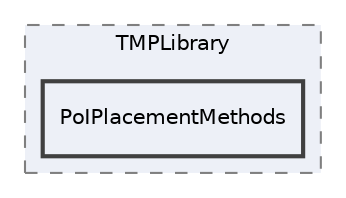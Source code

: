 digraph "PoIPlacementMethods"
{
 // LATEX_PDF_SIZE
  edge [fontname="Helvetica",fontsize="10",labelfontname="Helvetica",labelfontsize="10"];
  node [fontname="Helvetica",fontsize="10",shape=record];
  compound=true
  subgraph clusterdir_b80fd4d84702310eb36fdf4f54b30238 {
    graph [ bgcolor="#edf0f7", pencolor="grey50", style="filled,dashed,", label="TMPLibrary", fontname="Helvetica", fontsize="10", URL="dir_b80fd4d84702310eb36fdf4f54b30238.html"]
  dir_9ba28cdb4f46ffbe8d1e0fe86eac8dab [shape=box, label="PoIPlacementMethods", style="filled,bold,", fillcolor="#edf0f7", color="grey25", URL="dir_9ba28cdb4f46ffbe8d1e0fe86eac8dab.html"];
  }
}
